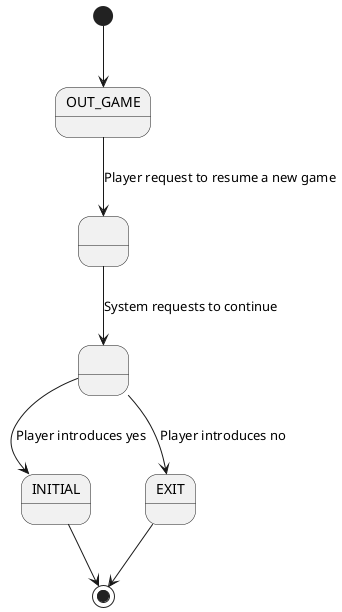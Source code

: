 @startuml resumeUseCaseSpecification
state OUT_GAME
state INITIAL
state EXIT
state requested as " "
state allowed as " "

[*] --> OUT_GAME
OUT_GAME --> requested: Player request to resume a new game
requested --> allowed: System requests to continue
allowed --> INITIAL: Player introduces yes
allowed --> EXIT: Player introduces no
INITIAL --> [*]
EXIT --> [*]
@enduml
